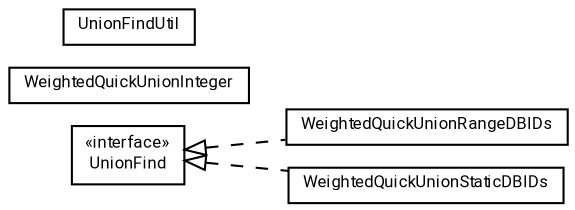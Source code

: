 #!/usr/local/bin/dot
#
# Class diagram 
# Generated by UMLGraph version R5_7_2-60-g0e99a6 (http://www.spinellis.gr/umlgraph/)
#

digraph G {
	graph [fontnames="svg"]
	edge [fontname="Roboto",fontsize=7,labelfontname="Roboto",labelfontsize=7,color="black"];
	node [fontname="Roboto",fontcolor="black",fontsize=8,shape=plaintext,margin=0,width=0,height=0];
	nodesep=0.15;
	ranksep=0.25;
	rankdir=LR;
	// de.lmu.ifi.dbs.elki.utilities.datastructures.unionfind.WeightedQuickUnionRangeDBIDs
	c330318 [label=<<table title="de.lmu.ifi.dbs.elki.utilities.datastructures.unionfind.WeightedQuickUnionRangeDBIDs" border="0" cellborder="1" cellspacing="0" cellpadding="2" href="WeightedQuickUnionRangeDBIDs.html" target="_parent">
		<tr><td><table border="0" cellspacing="0" cellpadding="1">
		<tr><td align="center" balign="center"> <font face="Roboto">WeightedQuickUnionRangeDBIDs</font> </td></tr>
		</table></td></tr>
		</table>>, URL="WeightedQuickUnionRangeDBIDs.html"];
	// de.lmu.ifi.dbs.elki.utilities.datastructures.unionfind.UnionFind
	c330319 [label=<<table title="de.lmu.ifi.dbs.elki.utilities.datastructures.unionfind.UnionFind" border="0" cellborder="1" cellspacing="0" cellpadding="2" href="UnionFind.html" target="_parent">
		<tr><td><table border="0" cellspacing="0" cellpadding="1">
		<tr><td align="center" balign="center"> &#171;interface&#187; </td></tr>
		<tr><td align="center" balign="center"> <font face="Roboto">UnionFind</font> </td></tr>
		</table></td></tr>
		</table>>, URL="UnionFind.html"];
	// de.lmu.ifi.dbs.elki.utilities.datastructures.unionfind.WeightedQuickUnionInteger
	c330320 [label=<<table title="de.lmu.ifi.dbs.elki.utilities.datastructures.unionfind.WeightedQuickUnionInteger" border="0" cellborder="1" cellspacing="0" cellpadding="2" href="WeightedQuickUnionInteger.html" target="_parent">
		<tr><td><table border="0" cellspacing="0" cellpadding="1">
		<tr><td align="center" balign="center"> <font face="Roboto">WeightedQuickUnionInteger</font> </td></tr>
		</table></td></tr>
		</table>>, URL="WeightedQuickUnionInteger.html"];
	// de.lmu.ifi.dbs.elki.utilities.datastructures.unionfind.WeightedQuickUnionStaticDBIDs
	c330321 [label=<<table title="de.lmu.ifi.dbs.elki.utilities.datastructures.unionfind.WeightedQuickUnionStaticDBIDs" border="0" cellborder="1" cellspacing="0" cellpadding="2" href="WeightedQuickUnionStaticDBIDs.html" target="_parent">
		<tr><td><table border="0" cellspacing="0" cellpadding="1">
		<tr><td align="center" balign="center"> <font face="Roboto">WeightedQuickUnionStaticDBIDs</font> </td></tr>
		</table></td></tr>
		</table>>, URL="WeightedQuickUnionStaticDBIDs.html"];
	// de.lmu.ifi.dbs.elki.utilities.datastructures.unionfind.UnionFindUtil
	c330322 [label=<<table title="de.lmu.ifi.dbs.elki.utilities.datastructures.unionfind.UnionFindUtil" border="0" cellborder="1" cellspacing="0" cellpadding="2" href="UnionFindUtil.html" target="_parent">
		<tr><td><table border="0" cellspacing="0" cellpadding="1">
		<tr><td align="center" balign="center"> <font face="Roboto">UnionFindUtil</font> </td></tr>
		</table></td></tr>
		</table>>, URL="UnionFindUtil.html"];
	// de.lmu.ifi.dbs.elki.utilities.datastructures.unionfind.WeightedQuickUnionRangeDBIDs implements de.lmu.ifi.dbs.elki.utilities.datastructures.unionfind.UnionFind
	c330319 -> c330318 [arrowtail=empty,style=dashed,dir=back,weight=9];
	// de.lmu.ifi.dbs.elki.utilities.datastructures.unionfind.WeightedQuickUnionStaticDBIDs implements de.lmu.ifi.dbs.elki.utilities.datastructures.unionfind.UnionFind
	c330319 -> c330321 [arrowtail=empty,style=dashed,dir=back,weight=9];
}

